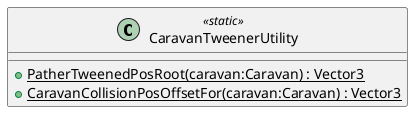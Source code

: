 @startuml
class CaravanTweenerUtility <<static>> {
    + {static} PatherTweenedPosRoot(caravan:Caravan) : Vector3
    + {static} CaravanCollisionPosOffsetFor(caravan:Caravan) : Vector3
}
@enduml
